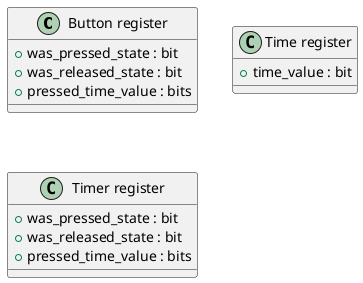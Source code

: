 @startuml RegisterDiagram

class r1 as "Button register" {
  + was_pressed_state : bit
  + was_released_state : bit
  + pressed_time_value : bits
}

class r2 as "Time register" {
  + time_value : bit
}

class r3 as "Timer register" {
  + was_pressed_state : bit
  + was_released_state : bit
  + pressed_time_value : bits
}

@enduml
